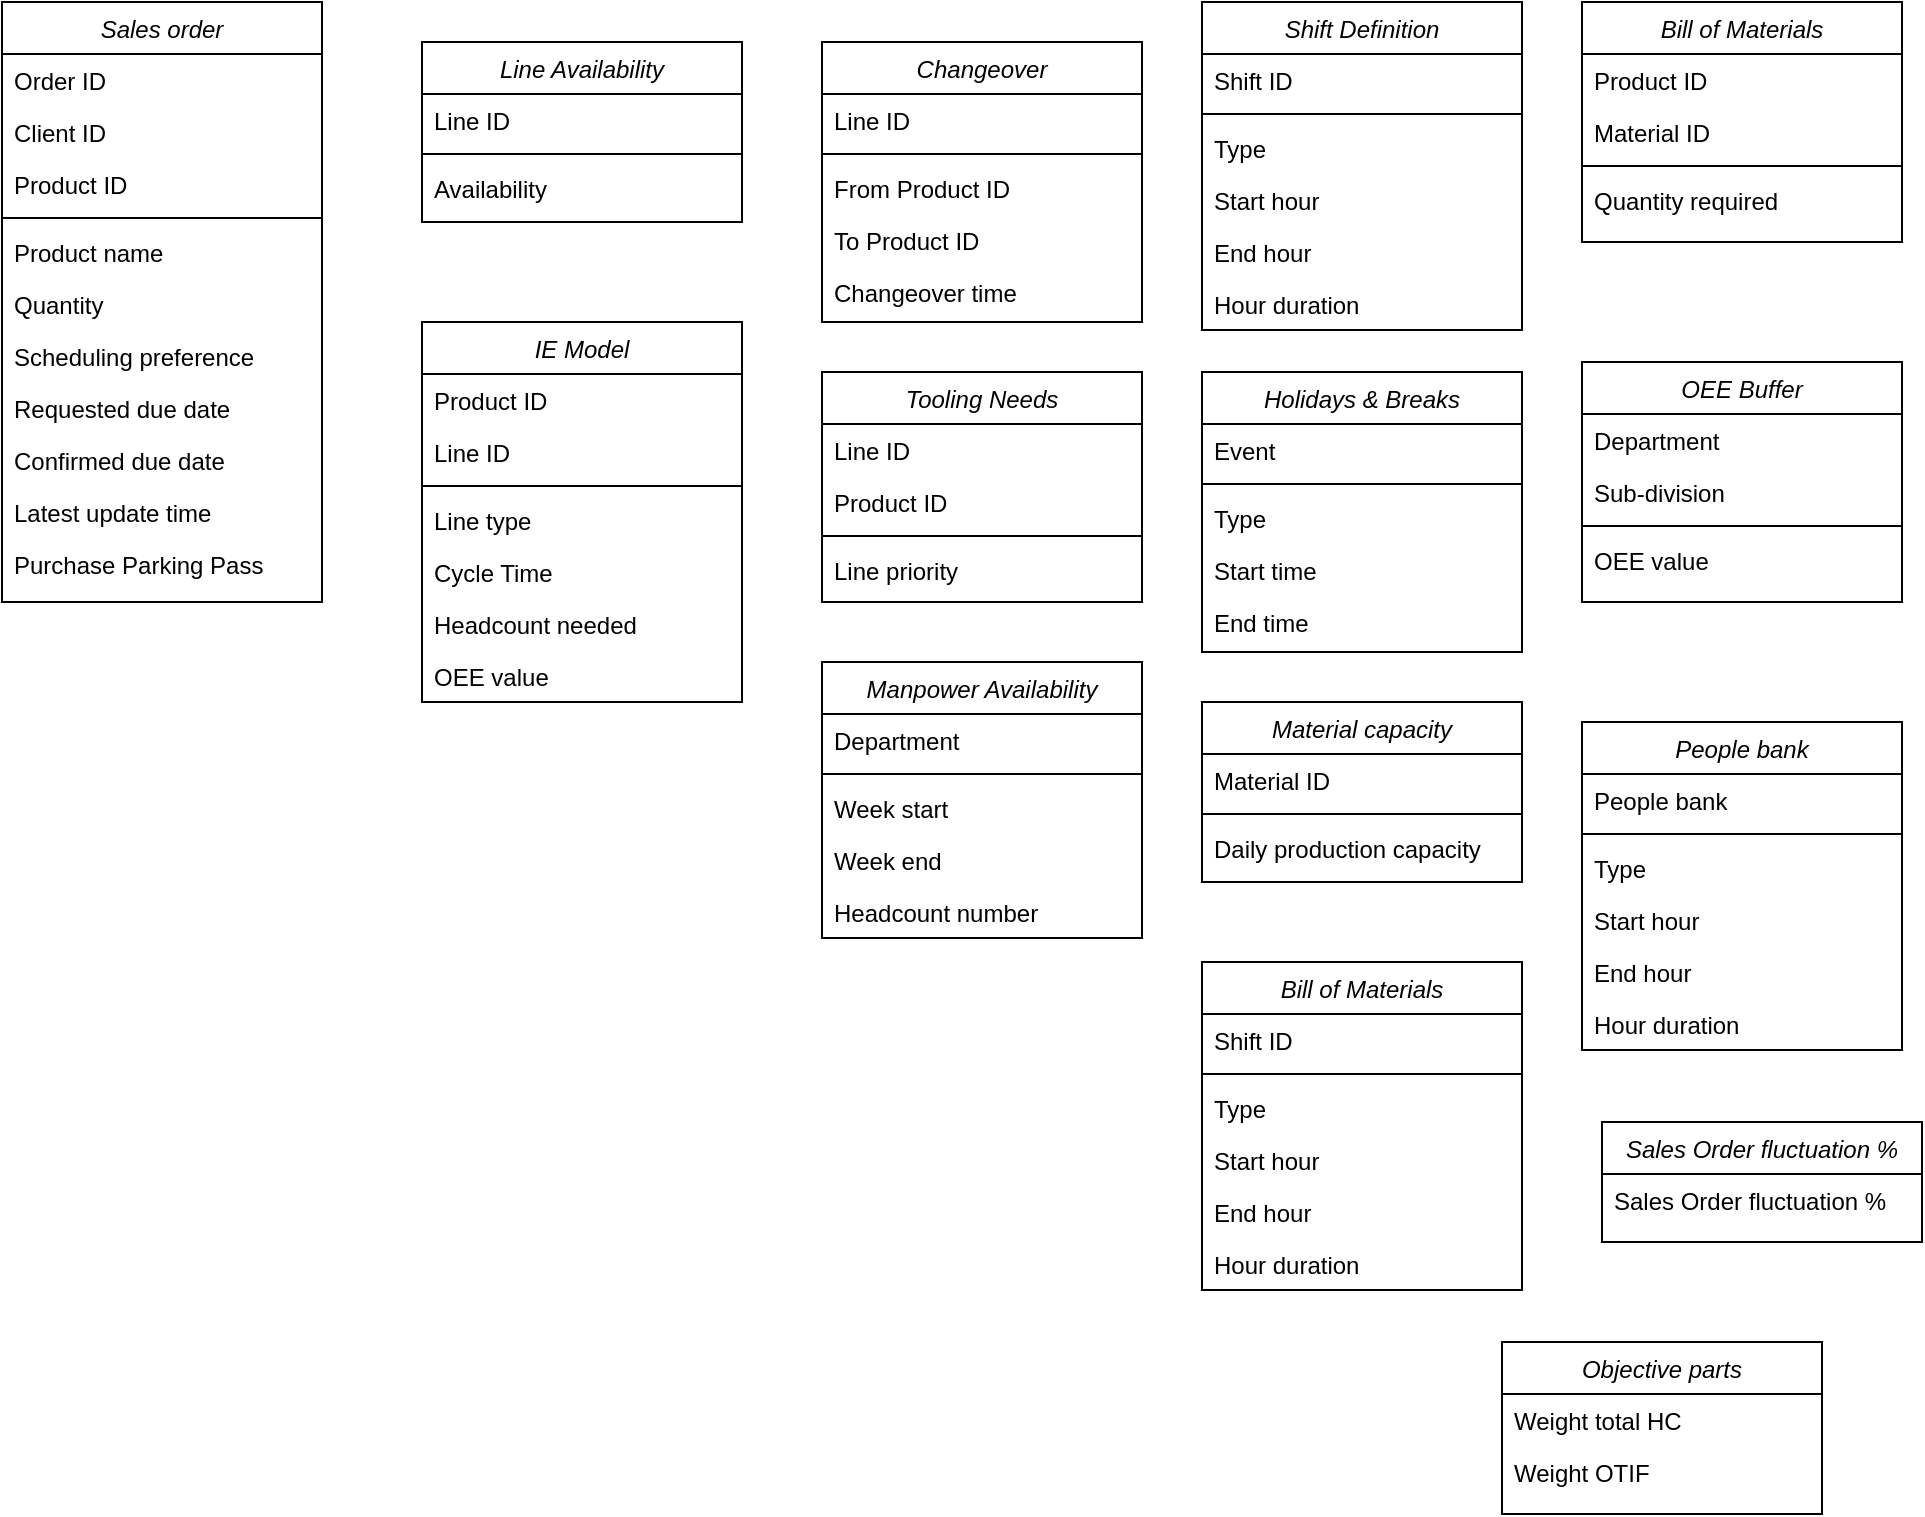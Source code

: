 <mxfile version="15.2.9" type="github">
  <diagram id="C5RBs43oDa-KdzZeNtuy" name="Page-1">
    <mxGraphModel dx="782" dy="475" grid="1" gridSize="10" guides="1" tooltips="1" connect="1" arrows="1" fold="1" page="1" pageScale="1" pageWidth="827" pageHeight="1169" math="0" shadow="0">
      <root>
        <mxCell id="WIyWlLk6GJQsqaUBKTNV-0" />
        <mxCell id="WIyWlLk6GJQsqaUBKTNV-1" parent="WIyWlLk6GJQsqaUBKTNV-0" />
        <mxCell id="zkfFHV4jXpPFQw0GAbJ--0" value="Sales order" style="swimlane;fontStyle=2;align=center;verticalAlign=top;childLayout=stackLayout;horizontal=1;startSize=26;horizontalStack=0;resizeParent=1;resizeLast=0;collapsible=1;marginBottom=0;rounded=0;shadow=0;strokeWidth=1;" parent="WIyWlLk6GJQsqaUBKTNV-1" vertex="1">
          <mxGeometry x="20" y="50" width="160" height="300" as="geometry">
            <mxRectangle x="230" y="140" width="160" height="26" as="alternateBounds" />
          </mxGeometry>
        </mxCell>
        <mxCell id="zkfFHV4jXpPFQw0GAbJ--1" value="Order ID" style="text;align=left;verticalAlign=top;spacingLeft=4;spacingRight=4;overflow=hidden;rotatable=0;points=[[0,0.5],[1,0.5]];portConstraint=eastwest;" parent="zkfFHV4jXpPFQw0GAbJ--0" vertex="1">
          <mxGeometry y="26" width="160" height="26" as="geometry" />
        </mxCell>
        <mxCell id="zkfFHV4jXpPFQw0GAbJ--2" value="Client ID" style="text;align=left;verticalAlign=top;spacingLeft=4;spacingRight=4;overflow=hidden;rotatable=0;points=[[0,0.5],[1,0.5]];portConstraint=eastwest;rounded=0;shadow=0;html=0;" parent="zkfFHV4jXpPFQw0GAbJ--0" vertex="1">
          <mxGeometry y="52" width="160" height="26" as="geometry" />
        </mxCell>
        <mxCell id="zkfFHV4jXpPFQw0GAbJ--3" value="Product ID" style="text;align=left;verticalAlign=top;spacingLeft=4;spacingRight=4;overflow=hidden;rotatable=0;points=[[0,0.5],[1,0.5]];portConstraint=eastwest;rounded=0;shadow=0;html=0;" parent="zkfFHV4jXpPFQw0GAbJ--0" vertex="1">
          <mxGeometry y="78" width="160" height="26" as="geometry" />
        </mxCell>
        <mxCell id="zkfFHV4jXpPFQw0GAbJ--4" value="" style="line;html=1;strokeWidth=1;align=left;verticalAlign=middle;spacingTop=-1;spacingLeft=3;spacingRight=3;rotatable=0;labelPosition=right;points=[];portConstraint=eastwest;" parent="zkfFHV4jXpPFQw0GAbJ--0" vertex="1">
          <mxGeometry y="104" width="160" height="8" as="geometry" />
        </mxCell>
        <mxCell id="1jOO3ArM0hiH_svfBbHQ-1" value="Product name" style="text;align=left;verticalAlign=top;spacingLeft=4;spacingRight=4;overflow=hidden;rotatable=0;points=[[0,0.5],[1,0.5]];portConstraint=eastwest;rounded=0;shadow=0;html=0;" vertex="1" parent="zkfFHV4jXpPFQw0GAbJ--0">
          <mxGeometry y="112" width="160" height="26" as="geometry" />
        </mxCell>
        <mxCell id="1jOO3ArM0hiH_svfBbHQ-2" value="Quantity" style="text;align=left;verticalAlign=top;spacingLeft=4;spacingRight=4;overflow=hidden;rotatable=0;points=[[0,0.5],[1,0.5]];portConstraint=eastwest;rounded=0;shadow=0;html=0;" vertex="1" parent="zkfFHV4jXpPFQw0GAbJ--0">
          <mxGeometry y="138" width="160" height="26" as="geometry" />
        </mxCell>
        <mxCell id="1jOO3ArM0hiH_svfBbHQ-5" value="Scheduling preference" style="text;align=left;verticalAlign=top;spacingLeft=4;spacingRight=4;overflow=hidden;rotatable=0;points=[[0,0.5],[1,0.5]];portConstraint=eastwest;rounded=0;shadow=0;html=0;" vertex="1" parent="zkfFHV4jXpPFQw0GAbJ--0">
          <mxGeometry y="164" width="160" height="26" as="geometry" />
        </mxCell>
        <mxCell id="1jOO3ArM0hiH_svfBbHQ-3" value="Requested due date" style="text;align=left;verticalAlign=top;spacingLeft=4;spacingRight=4;overflow=hidden;rotatable=0;points=[[0,0.5],[1,0.5]];portConstraint=eastwest;rounded=0;shadow=0;html=0;" vertex="1" parent="zkfFHV4jXpPFQw0GAbJ--0">
          <mxGeometry y="190" width="160" height="26" as="geometry" />
        </mxCell>
        <mxCell id="1jOO3ArM0hiH_svfBbHQ-4" value="Confirmed due date" style="text;align=left;verticalAlign=top;spacingLeft=4;spacingRight=4;overflow=hidden;rotatable=0;points=[[0,0.5],[1,0.5]];portConstraint=eastwest;rounded=0;shadow=0;html=0;" vertex="1" parent="zkfFHV4jXpPFQw0GAbJ--0">
          <mxGeometry y="216" width="160" height="26" as="geometry" />
        </mxCell>
        <mxCell id="1jOO3ArM0hiH_svfBbHQ-6" value="Latest update time" style="text;align=left;verticalAlign=top;spacingLeft=4;spacingRight=4;overflow=hidden;rotatable=0;points=[[0,0.5],[1,0.5]];portConstraint=eastwest;rounded=0;shadow=0;html=0;" vertex="1" parent="zkfFHV4jXpPFQw0GAbJ--0">
          <mxGeometry y="242" width="160" height="26" as="geometry" />
        </mxCell>
        <mxCell id="zkfFHV4jXpPFQw0GAbJ--5" value="Purchase Parking Pass" style="text;align=left;verticalAlign=top;spacingLeft=4;spacingRight=4;overflow=hidden;rotatable=0;points=[[0,0.5],[1,0.5]];portConstraint=eastwest;" parent="zkfFHV4jXpPFQw0GAbJ--0" vertex="1">
          <mxGeometry y="268" width="160" height="26" as="geometry" />
        </mxCell>
        <mxCell id="1jOO3ArM0hiH_svfBbHQ-14" value="Line Availability" style="swimlane;fontStyle=2;align=center;verticalAlign=top;childLayout=stackLayout;horizontal=1;startSize=26;horizontalStack=0;resizeParent=1;resizeLast=0;collapsible=1;marginBottom=0;rounded=0;shadow=0;strokeWidth=1;" vertex="1" parent="WIyWlLk6GJQsqaUBKTNV-1">
          <mxGeometry x="230" y="70" width="160" height="90" as="geometry">
            <mxRectangle x="230" y="140" width="160" height="26" as="alternateBounds" />
          </mxGeometry>
        </mxCell>
        <mxCell id="1jOO3ArM0hiH_svfBbHQ-15" value="Line ID" style="text;align=left;verticalAlign=top;spacingLeft=4;spacingRight=4;overflow=hidden;rotatable=0;points=[[0,0.5],[1,0.5]];portConstraint=eastwest;" vertex="1" parent="1jOO3ArM0hiH_svfBbHQ-14">
          <mxGeometry y="26" width="160" height="26" as="geometry" />
        </mxCell>
        <mxCell id="1jOO3ArM0hiH_svfBbHQ-18" value="" style="line;html=1;strokeWidth=1;align=left;verticalAlign=middle;spacingTop=-1;spacingLeft=3;spacingRight=3;rotatable=0;labelPosition=right;points=[];portConstraint=eastwest;" vertex="1" parent="1jOO3ArM0hiH_svfBbHQ-14">
          <mxGeometry y="52" width="160" height="8" as="geometry" />
        </mxCell>
        <mxCell id="1jOO3ArM0hiH_svfBbHQ-19" value="Availability" style="text;align=left;verticalAlign=top;spacingLeft=4;spacingRight=4;overflow=hidden;rotatable=0;points=[[0,0.5],[1,0.5]];portConstraint=eastwest;rounded=0;shadow=0;html=0;" vertex="1" parent="1jOO3ArM0hiH_svfBbHQ-14">
          <mxGeometry y="60" width="160" height="26" as="geometry" />
        </mxCell>
        <mxCell id="1jOO3ArM0hiH_svfBbHQ-26" value="IE Model" style="swimlane;fontStyle=2;align=center;verticalAlign=top;childLayout=stackLayout;horizontal=1;startSize=26;horizontalStack=0;resizeParent=1;resizeLast=0;collapsible=1;marginBottom=0;rounded=0;shadow=0;strokeWidth=1;" vertex="1" parent="WIyWlLk6GJQsqaUBKTNV-1">
          <mxGeometry x="230" y="210" width="160" height="190" as="geometry">
            <mxRectangle x="230" y="140" width="160" height="26" as="alternateBounds" />
          </mxGeometry>
        </mxCell>
        <mxCell id="1jOO3ArM0hiH_svfBbHQ-27" value="Product ID" style="text;align=left;verticalAlign=top;spacingLeft=4;spacingRight=4;overflow=hidden;rotatable=0;points=[[0,0.5],[1,0.5]];portConstraint=eastwest;" vertex="1" parent="1jOO3ArM0hiH_svfBbHQ-26">
          <mxGeometry y="26" width="160" height="26" as="geometry" />
        </mxCell>
        <mxCell id="1jOO3ArM0hiH_svfBbHQ-30" value="Line ID" style="text;align=left;verticalAlign=top;spacingLeft=4;spacingRight=4;overflow=hidden;rotatable=0;points=[[0,0.5],[1,0.5]];portConstraint=eastwest;" vertex="1" parent="1jOO3ArM0hiH_svfBbHQ-26">
          <mxGeometry y="52" width="160" height="26" as="geometry" />
        </mxCell>
        <mxCell id="1jOO3ArM0hiH_svfBbHQ-28" value="" style="line;html=1;strokeWidth=1;align=left;verticalAlign=middle;spacingTop=-1;spacingLeft=3;spacingRight=3;rotatable=0;labelPosition=right;points=[];portConstraint=eastwest;" vertex="1" parent="1jOO3ArM0hiH_svfBbHQ-26">
          <mxGeometry y="78" width="160" height="8" as="geometry" />
        </mxCell>
        <mxCell id="1jOO3ArM0hiH_svfBbHQ-29" value="Line type" style="text;align=left;verticalAlign=top;spacingLeft=4;spacingRight=4;overflow=hidden;rotatable=0;points=[[0,0.5],[1,0.5]];portConstraint=eastwest;rounded=0;shadow=0;html=0;" vertex="1" parent="1jOO3ArM0hiH_svfBbHQ-26">
          <mxGeometry y="86" width="160" height="26" as="geometry" />
        </mxCell>
        <mxCell id="1jOO3ArM0hiH_svfBbHQ-31" value="Cycle Time" style="text;align=left;verticalAlign=top;spacingLeft=4;spacingRight=4;overflow=hidden;rotatable=0;points=[[0,0.5],[1,0.5]];portConstraint=eastwest;rounded=0;shadow=0;html=0;" vertex="1" parent="1jOO3ArM0hiH_svfBbHQ-26">
          <mxGeometry y="112" width="160" height="26" as="geometry" />
        </mxCell>
        <mxCell id="1jOO3ArM0hiH_svfBbHQ-32" value="Headcount needed" style="text;align=left;verticalAlign=top;spacingLeft=4;spacingRight=4;overflow=hidden;rotatable=0;points=[[0,0.5],[1,0.5]];portConstraint=eastwest;rounded=0;shadow=0;html=0;" vertex="1" parent="1jOO3ArM0hiH_svfBbHQ-26">
          <mxGeometry y="138" width="160" height="26" as="geometry" />
        </mxCell>
        <mxCell id="1jOO3ArM0hiH_svfBbHQ-33" value="OEE value" style="text;align=left;verticalAlign=top;spacingLeft=4;spacingRight=4;overflow=hidden;rotatable=0;points=[[0,0.5],[1,0.5]];portConstraint=eastwest;rounded=0;shadow=0;html=0;" vertex="1" parent="1jOO3ArM0hiH_svfBbHQ-26">
          <mxGeometry y="164" width="160" height="26" as="geometry" />
        </mxCell>
        <mxCell id="1jOO3ArM0hiH_svfBbHQ-35" value="Changeover" style="swimlane;fontStyle=2;align=center;verticalAlign=top;childLayout=stackLayout;horizontal=1;startSize=26;horizontalStack=0;resizeParent=1;resizeLast=0;collapsible=1;marginBottom=0;rounded=0;shadow=0;strokeWidth=1;" vertex="1" parent="WIyWlLk6GJQsqaUBKTNV-1">
          <mxGeometry x="430" y="70" width="160" height="140" as="geometry">
            <mxRectangle x="230" y="140" width="160" height="26" as="alternateBounds" />
          </mxGeometry>
        </mxCell>
        <mxCell id="1jOO3ArM0hiH_svfBbHQ-36" value="Line ID" style="text;align=left;verticalAlign=top;spacingLeft=4;spacingRight=4;overflow=hidden;rotatable=0;points=[[0,0.5],[1,0.5]];portConstraint=eastwest;" vertex="1" parent="1jOO3ArM0hiH_svfBbHQ-35">
          <mxGeometry y="26" width="160" height="26" as="geometry" />
        </mxCell>
        <mxCell id="1jOO3ArM0hiH_svfBbHQ-37" value="" style="line;html=1;strokeWidth=1;align=left;verticalAlign=middle;spacingTop=-1;spacingLeft=3;spacingRight=3;rotatable=0;labelPosition=right;points=[];portConstraint=eastwest;" vertex="1" parent="1jOO3ArM0hiH_svfBbHQ-35">
          <mxGeometry y="52" width="160" height="8" as="geometry" />
        </mxCell>
        <mxCell id="1jOO3ArM0hiH_svfBbHQ-38" value="From Product ID" style="text;align=left;verticalAlign=top;spacingLeft=4;spacingRight=4;overflow=hidden;rotatable=0;points=[[0,0.5],[1,0.5]];portConstraint=eastwest;rounded=0;shadow=0;html=0;" vertex="1" parent="1jOO3ArM0hiH_svfBbHQ-35">
          <mxGeometry y="60" width="160" height="26" as="geometry" />
        </mxCell>
        <mxCell id="1jOO3ArM0hiH_svfBbHQ-39" value="To Product ID" style="text;align=left;verticalAlign=top;spacingLeft=4;spacingRight=4;overflow=hidden;rotatable=0;points=[[0,0.5],[1,0.5]];portConstraint=eastwest;rounded=0;shadow=0;html=0;" vertex="1" parent="1jOO3ArM0hiH_svfBbHQ-35">
          <mxGeometry y="86" width="160" height="26" as="geometry" />
        </mxCell>
        <mxCell id="1jOO3ArM0hiH_svfBbHQ-40" value="Changeover time" style="text;align=left;verticalAlign=top;spacingLeft=4;spacingRight=4;overflow=hidden;rotatable=0;points=[[0,0.5],[1,0.5]];portConstraint=eastwest;rounded=0;shadow=0;html=0;" vertex="1" parent="1jOO3ArM0hiH_svfBbHQ-35">
          <mxGeometry y="112" width="160" height="26" as="geometry" />
        </mxCell>
        <mxCell id="1jOO3ArM0hiH_svfBbHQ-42" value="Tooling Needs" style="swimlane;fontStyle=2;align=center;verticalAlign=top;childLayout=stackLayout;horizontal=1;startSize=26;horizontalStack=0;resizeParent=1;resizeLast=0;collapsible=1;marginBottom=0;rounded=0;shadow=0;strokeWidth=1;" vertex="1" parent="WIyWlLk6GJQsqaUBKTNV-1">
          <mxGeometry x="430" y="235" width="160" height="115" as="geometry">
            <mxRectangle x="230" y="140" width="160" height="26" as="alternateBounds" />
          </mxGeometry>
        </mxCell>
        <mxCell id="1jOO3ArM0hiH_svfBbHQ-43" value="Line ID" style="text;align=left;verticalAlign=top;spacingLeft=4;spacingRight=4;overflow=hidden;rotatable=0;points=[[0,0.5],[1,0.5]];portConstraint=eastwest;" vertex="1" parent="1jOO3ArM0hiH_svfBbHQ-42">
          <mxGeometry y="26" width="160" height="26" as="geometry" />
        </mxCell>
        <mxCell id="1jOO3ArM0hiH_svfBbHQ-48" value="Product ID" style="text;align=left;verticalAlign=top;spacingLeft=4;spacingRight=4;overflow=hidden;rotatable=0;points=[[0,0.5],[1,0.5]];portConstraint=eastwest;" vertex="1" parent="1jOO3ArM0hiH_svfBbHQ-42">
          <mxGeometry y="52" width="160" height="26" as="geometry" />
        </mxCell>
        <mxCell id="1jOO3ArM0hiH_svfBbHQ-44" value="" style="line;html=1;strokeWidth=1;align=left;verticalAlign=middle;spacingTop=-1;spacingLeft=3;spacingRight=3;rotatable=0;labelPosition=right;points=[];portConstraint=eastwest;" vertex="1" parent="1jOO3ArM0hiH_svfBbHQ-42">
          <mxGeometry y="78" width="160" height="8" as="geometry" />
        </mxCell>
        <mxCell id="1jOO3ArM0hiH_svfBbHQ-45" value="Line priority" style="text;align=left;verticalAlign=top;spacingLeft=4;spacingRight=4;overflow=hidden;rotatable=0;points=[[0,0.5],[1,0.5]];portConstraint=eastwest;rounded=0;shadow=0;html=0;" vertex="1" parent="1jOO3ArM0hiH_svfBbHQ-42">
          <mxGeometry y="86" width="160" height="26" as="geometry" />
        </mxCell>
        <mxCell id="1jOO3ArM0hiH_svfBbHQ-49" value="Manpower Availability" style="swimlane;fontStyle=2;align=center;verticalAlign=top;childLayout=stackLayout;horizontal=1;startSize=26;horizontalStack=0;resizeParent=1;resizeLast=0;collapsible=1;marginBottom=0;rounded=0;shadow=0;strokeWidth=1;" vertex="1" parent="WIyWlLk6GJQsqaUBKTNV-1">
          <mxGeometry x="430" y="380" width="160" height="138" as="geometry">
            <mxRectangle x="230" y="140" width="160" height="26" as="alternateBounds" />
          </mxGeometry>
        </mxCell>
        <mxCell id="1jOO3ArM0hiH_svfBbHQ-50" value="Department" style="text;align=left;verticalAlign=top;spacingLeft=4;spacingRight=4;overflow=hidden;rotatable=0;points=[[0,0.5],[1,0.5]];portConstraint=eastwest;" vertex="1" parent="1jOO3ArM0hiH_svfBbHQ-49">
          <mxGeometry y="26" width="160" height="26" as="geometry" />
        </mxCell>
        <mxCell id="1jOO3ArM0hiH_svfBbHQ-52" value="" style="line;html=1;strokeWidth=1;align=left;verticalAlign=middle;spacingTop=-1;spacingLeft=3;spacingRight=3;rotatable=0;labelPosition=right;points=[];portConstraint=eastwest;" vertex="1" parent="1jOO3ArM0hiH_svfBbHQ-49">
          <mxGeometry y="52" width="160" height="8" as="geometry" />
        </mxCell>
        <mxCell id="1jOO3ArM0hiH_svfBbHQ-53" value="Week start" style="text;align=left;verticalAlign=top;spacingLeft=4;spacingRight=4;overflow=hidden;rotatable=0;points=[[0,0.5],[1,0.5]];portConstraint=eastwest;rounded=0;shadow=0;html=0;" vertex="1" parent="1jOO3ArM0hiH_svfBbHQ-49">
          <mxGeometry y="60" width="160" height="26" as="geometry" />
        </mxCell>
        <mxCell id="1jOO3ArM0hiH_svfBbHQ-54" value="Week end" style="text;align=left;verticalAlign=top;spacingLeft=4;spacingRight=4;overflow=hidden;rotatable=0;points=[[0,0.5],[1,0.5]];portConstraint=eastwest;rounded=0;shadow=0;html=0;" vertex="1" parent="1jOO3ArM0hiH_svfBbHQ-49">
          <mxGeometry y="86" width="160" height="26" as="geometry" />
        </mxCell>
        <mxCell id="1jOO3ArM0hiH_svfBbHQ-55" value="Headcount number" style="text;align=left;verticalAlign=top;spacingLeft=4;spacingRight=4;overflow=hidden;rotatable=0;points=[[0,0.5],[1,0.5]];portConstraint=eastwest;rounded=0;shadow=0;html=0;" vertex="1" parent="1jOO3ArM0hiH_svfBbHQ-49">
          <mxGeometry y="112" width="160" height="26" as="geometry" />
        </mxCell>
        <mxCell id="1jOO3ArM0hiH_svfBbHQ-56" value="Shift Definition" style="swimlane;fontStyle=2;align=center;verticalAlign=top;childLayout=stackLayout;horizontal=1;startSize=26;horizontalStack=0;resizeParent=1;resizeLast=0;collapsible=1;marginBottom=0;rounded=0;shadow=0;strokeWidth=1;" vertex="1" parent="WIyWlLk6GJQsqaUBKTNV-1">
          <mxGeometry x="620" y="50" width="160" height="164" as="geometry">
            <mxRectangle x="230" y="140" width="160" height="26" as="alternateBounds" />
          </mxGeometry>
        </mxCell>
        <mxCell id="1jOO3ArM0hiH_svfBbHQ-57" value="Shift ID" style="text;align=left;verticalAlign=top;spacingLeft=4;spacingRight=4;overflow=hidden;rotatable=0;points=[[0,0.5],[1,0.5]];portConstraint=eastwest;" vertex="1" parent="1jOO3ArM0hiH_svfBbHQ-56">
          <mxGeometry y="26" width="160" height="26" as="geometry" />
        </mxCell>
        <mxCell id="1jOO3ArM0hiH_svfBbHQ-58" value="" style="line;html=1;strokeWidth=1;align=left;verticalAlign=middle;spacingTop=-1;spacingLeft=3;spacingRight=3;rotatable=0;labelPosition=right;points=[];portConstraint=eastwest;" vertex="1" parent="1jOO3ArM0hiH_svfBbHQ-56">
          <mxGeometry y="52" width="160" height="8" as="geometry" />
        </mxCell>
        <mxCell id="1jOO3ArM0hiH_svfBbHQ-59" value="Type" style="text;align=left;verticalAlign=top;spacingLeft=4;spacingRight=4;overflow=hidden;rotatable=0;points=[[0,0.5],[1,0.5]];portConstraint=eastwest;rounded=0;shadow=0;html=0;" vertex="1" parent="1jOO3ArM0hiH_svfBbHQ-56">
          <mxGeometry y="60" width="160" height="26" as="geometry" />
        </mxCell>
        <mxCell id="1jOO3ArM0hiH_svfBbHQ-60" value="Start hour" style="text;align=left;verticalAlign=top;spacingLeft=4;spacingRight=4;overflow=hidden;rotatable=0;points=[[0,0.5],[1,0.5]];portConstraint=eastwest;rounded=0;shadow=0;html=0;" vertex="1" parent="1jOO3ArM0hiH_svfBbHQ-56">
          <mxGeometry y="86" width="160" height="26" as="geometry" />
        </mxCell>
        <mxCell id="1jOO3ArM0hiH_svfBbHQ-61" value="End hour" style="text;align=left;verticalAlign=top;spacingLeft=4;spacingRight=4;overflow=hidden;rotatable=0;points=[[0,0.5],[1,0.5]];portConstraint=eastwest;rounded=0;shadow=0;html=0;" vertex="1" parent="1jOO3ArM0hiH_svfBbHQ-56">
          <mxGeometry y="112" width="160" height="26" as="geometry" />
        </mxCell>
        <mxCell id="1jOO3ArM0hiH_svfBbHQ-75" value="Hour duration" style="text;align=left;verticalAlign=top;spacingLeft=4;spacingRight=4;overflow=hidden;rotatable=0;points=[[0,0.5],[1,0.5]];portConstraint=eastwest;rounded=0;shadow=0;html=0;" vertex="1" parent="1jOO3ArM0hiH_svfBbHQ-56">
          <mxGeometry y="138" width="160" height="26" as="geometry" />
        </mxCell>
        <mxCell id="1jOO3ArM0hiH_svfBbHQ-62" value="Holidays &amp; Breaks" style="swimlane;fontStyle=2;align=center;verticalAlign=top;childLayout=stackLayout;horizontal=1;startSize=26;horizontalStack=0;resizeParent=1;resizeLast=0;collapsible=1;marginBottom=0;rounded=0;shadow=0;strokeWidth=1;" vertex="1" parent="WIyWlLk6GJQsqaUBKTNV-1">
          <mxGeometry x="620" y="235" width="160" height="140" as="geometry">
            <mxRectangle x="230" y="140" width="160" height="26" as="alternateBounds" />
          </mxGeometry>
        </mxCell>
        <mxCell id="1jOO3ArM0hiH_svfBbHQ-63" value="Event" style="text;align=left;verticalAlign=top;spacingLeft=4;spacingRight=4;overflow=hidden;rotatable=0;points=[[0,0.5],[1,0.5]];portConstraint=eastwest;" vertex="1" parent="1jOO3ArM0hiH_svfBbHQ-62">
          <mxGeometry y="26" width="160" height="26" as="geometry" />
        </mxCell>
        <mxCell id="1jOO3ArM0hiH_svfBbHQ-64" value="" style="line;html=1;strokeWidth=1;align=left;verticalAlign=middle;spacingTop=-1;spacingLeft=3;spacingRight=3;rotatable=0;labelPosition=right;points=[];portConstraint=eastwest;" vertex="1" parent="1jOO3ArM0hiH_svfBbHQ-62">
          <mxGeometry y="52" width="160" height="8" as="geometry" />
        </mxCell>
        <mxCell id="1jOO3ArM0hiH_svfBbHQ-65" value="Type" style="text;align=left;verticalAlign=top;spacingLeft=4;spacingRight=4;overflow=hidden;rotatable=0;points=[[0,0.5],[1,0.5]];portConstraint=eastwest;rounded=0;shadow=0;html=0;" vertex="1" parent="1jOO3ArM0hiH_svfBbHQ-62">
          <mxGeometry y="60" width="160" height="26" as="geometry" />
        </mxCell>
        <mxCell id="1jOO3ArM0hiH_svfBbHQ-66" value="Start time" style="text;align=left;verticalAlign=top;spacingLeft=4;spacingRight=4;overflow=hidden;rotatable=0;points=[[0,0.5],[1,0.5]];portConstraint=eastwest;rounded=0;shadow=0;html=0;" vertex="1" parent="1jOO3ArM0hiH_svfBbHQ-62">
          <mxGeometry y="86" width="160" height="26" as="geometry" />
        </mxCell>
        <mxCell id="1jOO3ArM0hiH_svfBbHQ-67" value="End time" style="text;align=left;verticalAlign=top;spacingLeft=4;spacingRight=4;overflow=hidden;rotatable=0;points=[[0,0.5],[1,0.5]];portConstraint=eastwest;rounded=0;shadow=0;html=0;" vertex="1" parent="1jOO3ArM0hiH_svfBbHQ-62">
          <mxGeometry y="112" width="160" height="26" as="geometry" />
        </mxCell>
        <mxCell id="1jOO3ArM0hiH_svfBbHQ-68" value="Material capacity" style="swimlane;fontStyle=2;align=center;verticalAlign=top;childLayout=stackLayout;horizontal=1;startSize=26;horizontalStack=0;resizeParent=1;resizeLast=0;collapsible=1;marginBottom=0;rounded=0;shadow=0;strokeWidth=1;" vertex="1" parent="WIyWlLk6GJQsqaUBKTNV-1">
          <mxGeometry x="620" y="400" width="160" height="90" as="geometry">
            <mxRectangle x="230" y="140" width="160" height="26" as="alternateBounds" />
          </mxGeometry>
        </mxCell>
        <mxCell id="1jOO3ArM0hiH_svfBbHQ-69" value="Material ID" style="text;align=left;verticalAlign=top;spacingLeft=4;spacingRight=4;overflow=hidden;rotatable=0;points=[[0,0.5],[1,0.5]];portConstraint=eastwest;" vertex="1" parent="1jOO3ArM0hiH_svfBbHQ-68">
          <mxGeometry y="26" width="160" height="26" as="geometry" />
        </mxCell>
        <mxCell id="1jOO3ArM0hiH_svfBbHQ-70" value="" style="line;html=1;strokeWidth=1;align=left;verticalAlign=middle;spacingTop=-1;spacingLeft=3;spacingRight=3;rotatable=0;labelPosition=right;points=[];portConstraint=eastwest;" vertex="1" parent="1jOO3ArM0hiH_svfBbHQ-68">
          <mxGeometry y="52" width="160" height="8" as="geometry" />
        </mxCell>
        <mxCell id="1jOO3ArM0hiH_svfBbHQ-71" value="Daily production capacity" style="text;align=left;verticalAlign=top;spacingLeft=4;spacingRight=4;overflow=hidden;rotatable=0;points=[[0,0.5],[1,0.5]];portConstraint=eastwest;rounded=0;shadow=0;html=0;" vertex="1" parent="1jOO3ArM0hiH_svfBbHQ-68">
          <mxGeometry y="60" width="160" height="26" as="geometry" />
        </mxCell>
        <mxCell id="1jOO3ArM0hiH_svfBbHQ-78" value="Bill of Materials" style="swimlane;fontStyle=2;align=center;verticalAlign=top;childLayout=stackLayout;horizontal=1;startSize=26;horizontalStack=0;resizeParent=1;resizeLast=0;collapsible=1;marginBottom=0;rounded=0;shadow=0;strokeWidth=1;" vertex="1" parent="WIyWlLk6GJQsqaUBKTNV-1">
          <mxGeometry x="810" y="50" width="160" height="120" as="geometry">
            <mxRectangle x="230" y="140" width="160" height="26" as="alternateBounds" />
          </mxGeometry>
        </mxCell>
        <mxCell id="1jOO3ArM0hiH_svfBbHQ-79" value="Product ID" style="text;align=left;verticalAlign=top;spacingLeft=4;spacingRight=4;overflow=hidden;rotatable=0;points=[[0,0.5],[1,0.5]];portConstraint=eastwest;" vertex="1" parent="1jOO3ArM0hiH_svfBbHQ-78">
          <mxGeometry y="26" width="160" height="26" as="geometry" />
        </mxCell>
        <mxCell id="1jOO3ArM0hiH_svfBbHQ-110" value="Material ID" style="text;align=left;verticalAlign=top;spacingLeft=4;spacingRight=4;overflow=hidden;rotatable=0;points=[[0,0.5],[1,0.5]];portConstraint=eastwest;" vertex="1" parent="1jOO3ArM0hiH_svfBbHQ-78">
          <mxGeometry y="52" width="160" height="26" as="geometry" />
        </mxCell>
        <mxCell id="1jOO3ArM0hiH_svfBbHQ-80" value="" style="line;html=1;strokeWidth=1;align=left;verticalAlign=middle;spacingTop=-1;spacingLeft=3;spacingRight=3;rotatable=0;labelPosition=right;points=[];portConstraint=eastwest;" vertex="1" parent="1jOO3ArM0hiH_svfBbHQ-78">
          <mxGeometry y="78" width="160" height="8" as="geometry" />
        </mxCell>
        <mxCell id="1jOO3ArM0hiH_svfBbHQ-81" value="Quantity required" style="text;align=left;verticalAlign=top;spacingLeft=4;spacingRight=4;overflow=hidden;rotatable=0;points=[[0,0.5],[1,0.5]];portConstraint=eastwest;rounded=0;shadow=0;html=0;" vertex="1" parent="1jOO3ArM0hiH_svfBbHQ-78">
          <mxGeometry y="86" width="160" height="26" as="geometry" />
        </mxCell>
        <mxCell id="1jOO3ArM0hiH_svfBbHQ-85" value="OEE Buffer" style="swimlane;fontStyle=2;align=center;verticalAlign=top;childLayout=stackLayout;horizontal=1;startSize=26;horizontalStack=0;resizeParent=1;resizeLast=0;collapsible=1;marginBottom=0;rounded=0;shadow=0;strokeWidth=1;" vertex="1" parent="WIyWlLk6GJQsqaUBKTNV-1">
          <mxGeometry x="810" y="230" width="160" height="120" as="geometry">
            <mxRectangle x="230" y="140" width="160" height="26" as="alternateBounds" />
          </mxGeometry>
        </mxCell>
        <mxCell id="1jOO3ArM0hiH_svfBbHQ-86" value="Department" style="text;align=left;verticalAlign=top;spacingLeft=4;spacingRight=4;overflow=hidden;rotatable=0;points=[[0,0.5],[1,0.5]];portConstraint=eastwest;" vertex="1" parent="1jOO3ArM0hiH_svfBbHQ-85">
          <mxGeometry y="26" width="160" height="26" as="geometry" />
        </mxCell>
        <mxCell id="1jOO3ArM0hiH_svfBbHQ-111" value="Sub-division" style="text;align=left;verticalAlign=top;spacingLeft=4;spacingRight=4;overflow=hidden;rotatable=0;points=[[0,0.5],[1,0.5]];portConstraint=eastwest;" vertex="1" parent="1jOO3ArM0hiH_svfBbHQ-85">
          <mxGeometry y="52" width="160" height="26" as="geometry" />
        </mxCell>
        <mxCell id="1jOO3ArM0hiH_svfBbHQ-87" value="" style="line;html=1;strokeWidth=1;align=left;verticalAlign=middle;spacingTop=-1;spacingLeft=3;spacingRight=3;rotatable=0;labelPosition=right;points=[];portConstraint=eastwest;" vertex="1" parent="1jOO3ArM0hiH_svfBbHQ-85">
          <mxGeometry y="78" width="160" height="8" as="geometry" />
        </mxCell>
        <mxCell id="1jOO3ArM0hiH_svfBbHQ-88" value="OEE value" style="text;align=left;verticalAlign=top;spacingLeft=4;spacingRight=4;overflow=hidden;rotatable=0;points=[[0,0.5],[1,0.5]];portConstraint=eastwest;rounded=0;shadow=0;html=0;" vertex="1" parent="1jOO3ArM0hiH_svfBbHQ-85">
          <mxGeometry y="86" width="160" height="26" as="geometry" />
        </mxCell>
        <mxCell id="1jOO3ArM0hiH_svfBbHQ-92" value="People bank" style="swimlane;fontStyle=2;align=center;verticalAlign=top;childLayout=stackLayout;horizontal=1;startSize=26;horizontalStack=0;resizeParent=1;resizeLast=0;collapsible=1;marginBottom=0;rounded=0;shadow=0;strokeWidth=1;" vertex="1" parent="WIyWlLk6GJQsqaUBKTNV-1">
          <mxGeometry x="810" y="410" width="160" height="164" as="geometry">
            <mxRectangle x="230" y="140" width="160" height="26" as="alternateBounds" />
          </mxGeometry>
        </mxCell>
        <mxCell id="1jOO3ArM0hiH_svfBbHQ-93" value="People bank" style="text;align=left;verticalAlign=top;spacingLeft=4;spacingRight=4;overflow=hidden;rotatable=0;points=[[0,0.5],[1,0.5]];portConstraint=eastwest;" vertex="1" parent="1jOO3ArM0hiH_svfBbHQ-92">
          <mxGeometry y="26" width="160" height="26" as="geometry" />
        </mxCell>
        <mxCell id="1jOO3ArM0hiH_svfBbHQ-94" value="" style="line;html=1;strokeWidth=1;align=left;verticalAlign=middle;spacingTop=-1;spacingLeft=3;spacingRight=3;rotatable=0;labelPosition=right;points=[];portConstraint=eastwest;" vertex="1" parent="1jOO3ArM0hiH_svfBbHQ-92">
          <mxGeometry y="52" width="160" height="8" as="geometry" />
        </mxCell>
        <mxCell id="1jOO3ArM0hiH_svfBbHQ-95" value="Type" style="text;align=left;verticalAlign=top;spacingLeft=4;spacingRight=4;overflow=hidden;rotatable=0;points=[[0,0.5],[1,0.5]];portConstraint=eastwest;rounded=0;shadow=0;html=0;" vertex="1" parent="1jOO3ArM0hiH_svfBbHQ-92">
          <mxGeometry y="60" width="160" height="26" as="geometry" />
        </mxCell>
        <mxCell id="1jOO3ArM0hiH_svfBbHQ-96" value="Start hour" style="text;align=left;verticalAlign=top;spacingLeft=4;spacingRight=4;overflow=hidden;rotatable=0;points=[[0,0.5],[1,0.5]];portConstraint=eastwest;rounded=0;shadow=0;html=0;" vertex="1" parent="1jOO3ArM0hiH_svfBbHQ-92">
          <mxGeometry y="86" width="160" height="26" as="geometry" />
        </mxCell>
        <mxCell id="1jOO3ArM0hiH_svfBbHQ-97" value="End hour" style="text;align=left;verticalAlign=top;spacingLeft=4;spacingRight=4;overflow=hidden;rotatable=0;points=[[0,0.5],[1,0.5]];portConstraint=eastwest;rounded=0;shadow=0;html=0;" vertex="1" parent="1jOO3ArM0hiH_svfBbHQ-92">
          <mxGeometry y="112" width="160" height="26" as="geometry" />
        </mxCell>
        <mxCell id="1jOO3ArM0hiH_svfBbHQ-98" value="Hour duration" style="text;align=left;verticalAlign=top;spacingLeft=4;spacingRight=4;overflow=hidden;rotatable=0;points=[[0,0.5],[1,0.5]];portConstraint=eastwest;rounded=0;shadow=0;html=0;" vertex="1" parent="1jOO3ArM0hiH_svfBbHQ-92">
          <mxGeometry y="138" width="160" height="26" as="geometry" />
        </mxCell>
        <mxCell id="1jOO3ArM0hiH_svfBbHQ-99" value="Bill of Materials" style="swimlane;fontStyle=2;align=center;verticalAlign=top;childLayout=stackLayout;horizontal=1;startSize=26;horizontalStack=0;resizeParent=1;resizeLast=0;collapsible=1;marginBottom=0;rounded=0;shadow=0;strokeWidth=1;" vertex="1" parent="WIyWlLk6GJQsqaUBKTNV-1">
          <mxGeometry x="620" y="530" width="160" height="164" as="geometry">
            <mxRectangle x="230" y="140" width="160" height="26" as="alternateBounds" />
          </mxGeometry>
        </mxCell>
        <mxCell id="1jOO3ArM0hiH_svfBbHQ-100" value="Shift ID" style="text;align=left;verticalAlign=top;spacingLeft=4;spacingRight=4;overflow=hidden;rotatable=0;points=[[0,0.5],[1,0.5]];portConstraint=eastwest;" vertex="1" parent="1jOO3ArM0hiH_svfBbHQ-99">
          <mxGeometry y="26" width="160" height="26" as="geometry" />
        </mxCell>
        <mxCell id="1jOO3ArM0hiH_svfBbHQ-101" value="" style="line;html=1;strokeWidth=1;align=left;verticalAlign=middle;spacingTop=-1;spacingLeft=3;spacingRight=3;rotatable=0;labelPosition=right;points=[];portConstraint=eastwest;" vertex="1" parent="1jOO3ArM0hiH_svfBbHQ-99">
          <mxGeometry y="52" width="160" height="8" as="geometry" />
        </mxCell>
        <mxCell id="1jOO3ArM0hiH_svfBbHQ-102" value="Type" style="text;align=left;verticalAlign=top;spacingLeft=4;spacingRight=4;overflow=hidden;rotatable=0;points=[[0,0.5],[1,0.5]];portConstraint=eastwest;rounded=0;shadow=0;html=0;" vertex="1" parent="1jOO3ArM0hiH_svfBbHQ-99">
          <mxGeometry y="60" width="160" height="26" as="geometry" />
        </mxCell>
        <mxCell id="1jOO3ArM0hiH_svfBbHQ-103" value="Start hour" style="text;align=left;verticalAlign=top;spacingLeft=4;spacingRight=4;overflow=hidden;rotatable=0;points=[[0,0.5],[1,0.5]];portConstraint=eastwest;rounded=0;shadow=0;html=0;" vertex="1" parent="1jOO3ArM0hiH_svfBbHQ-99">
          <mxGeometry y="86" width="160" height="26" as="geometry" />
        </mxCell>
        <mxCell id="1jOO3ArM0hiH_svfBbHQ-104" value="End hour" style="text;align=left;verticalAlign=top;spacingLeft=4;spacingRight=4;overflow=hidden;rotatable=0;points=[[0,0.5],[1,0.5]];portConstraint=eastwest;rounded=0;shadow=0;html=0;" vertex="1" parent="1jOO3ArM0hiH_svfBbHQ-99">
          <mxGeometry y="112" width="160" height="26" as="geometry" />
        </mxCell>
        <mxCell id="1jOO3ArM0hiH_svfBbHQ-105" value="Hour duration" style="text;align=left;verticalAlign=top;spacingLeft=4;spacingRight=4;overflow=hidden;rotatable=0;points=[[0,0.5],[1,0.5]];portConstraint=eastwest;rounded=0;shadow=0;html=0;" vertex="1" parent="1jOO3ArM0hiH_svfBbHQ-99">
          <mxGeometry y="138" width="160" height="26" as="geometry" />
        </mxCell>
        <mxCell id="1jOO3ArM0hiH_svfBbHQ-106" value="Objective parts" style="swimlane;fontStyle=2;align=center;verticalAlign=top;childLayout=stackLayout;horizontal=1;startSize=26;horizontalStack=0;resizeParent=1;resizeLast=0;collapsible=1;marginBottom=0;rounded=0;shadow=0;strokeWidth=1;" vertex="1" parent="WIyWlLk6GJQsqaUBKTNV-1">
          <mxGeometry x="770" y="720" width="160" height="86" as="geometry">
            <mxRectangle x="230" y="140" width="160" height="26" as="alternateBounds" />
          </mxGeometry>
        </mxCell>
        <mxCell id="1jOO3ArM0hiH_svfBbHQ-107" value="Weight total HC" style="text;align=left;verticalAlign=top;spacingLeft=4;spacingRight=4;overflow=hidden;rotatable=0;points=[[0,0.5],[1,0.5]];portConstraint=eastwest;" vertex="1" parent="1jOO3ArM0hiH_svfBbHQ-106">
          <mxGeometry y="26" width="160" height="26" as="geometry" />
        </mxCell>
        <mxCell id="1jOO3ArM0hiH_svfBbHQ-112" value="Weight OTIF" style="text;align=left;verticalAlign=top;spacingLeft=4;spacingRight=4;overflow=hidden;rotatable=0;points=[[0,0.5],[1,0.5]];portConstraint=eastwest;" vertex="1" parent="1jOO3ArM0hiH_svfBbHQ-106">
          <mxGeometry y="52" width="160" height="26" as="geometry" />
        </mxCell>
        <mxCell id="1jOO3ArM0hiH_svfBbHQ-113" value="Sales Order fluctuation %" style="swimlane;fontStyle=2;align=center;verticalAlign=top;childLayout=stackLayout;horizontal=1;startSize=26;horizontalStack=0;resizeParent=1;resizeLast=0;collapsible=1;marginBottom=0;rounded=0;shadow=0;strokeWidth=1;" vertex="1" parent="WIyWlLk6GJQsqaUBKTNV-1">
          <mxGeometry x="820" y="610" width="160" height="60" as="geometry">
            <mxRectangle x="230" y="140" width="160" height="26" as="alternateBounds" />
          </mxGeometry>
        </mxCell>
        <mxCell id="1jOO3ArM0hiH_svfBbHQ-114" value="Sales Order fluctuation %" style="text;align=left;verticalAlign=top;spacingLeft=4;spacingRight=4;overflow=hidden;rotatable=0;points=[[0,0.5],[1,0.5]];portConstraint=eastwest;" vertex="1" parent="1jOO3ArM0hiH_svfBbHQ-113">
          <mxGeometry y="26" width="160" height="26" as="geometry" />
        </mxCell>
      </root>
    </mxGraphModel>
  </diagram>
</mxfile>
